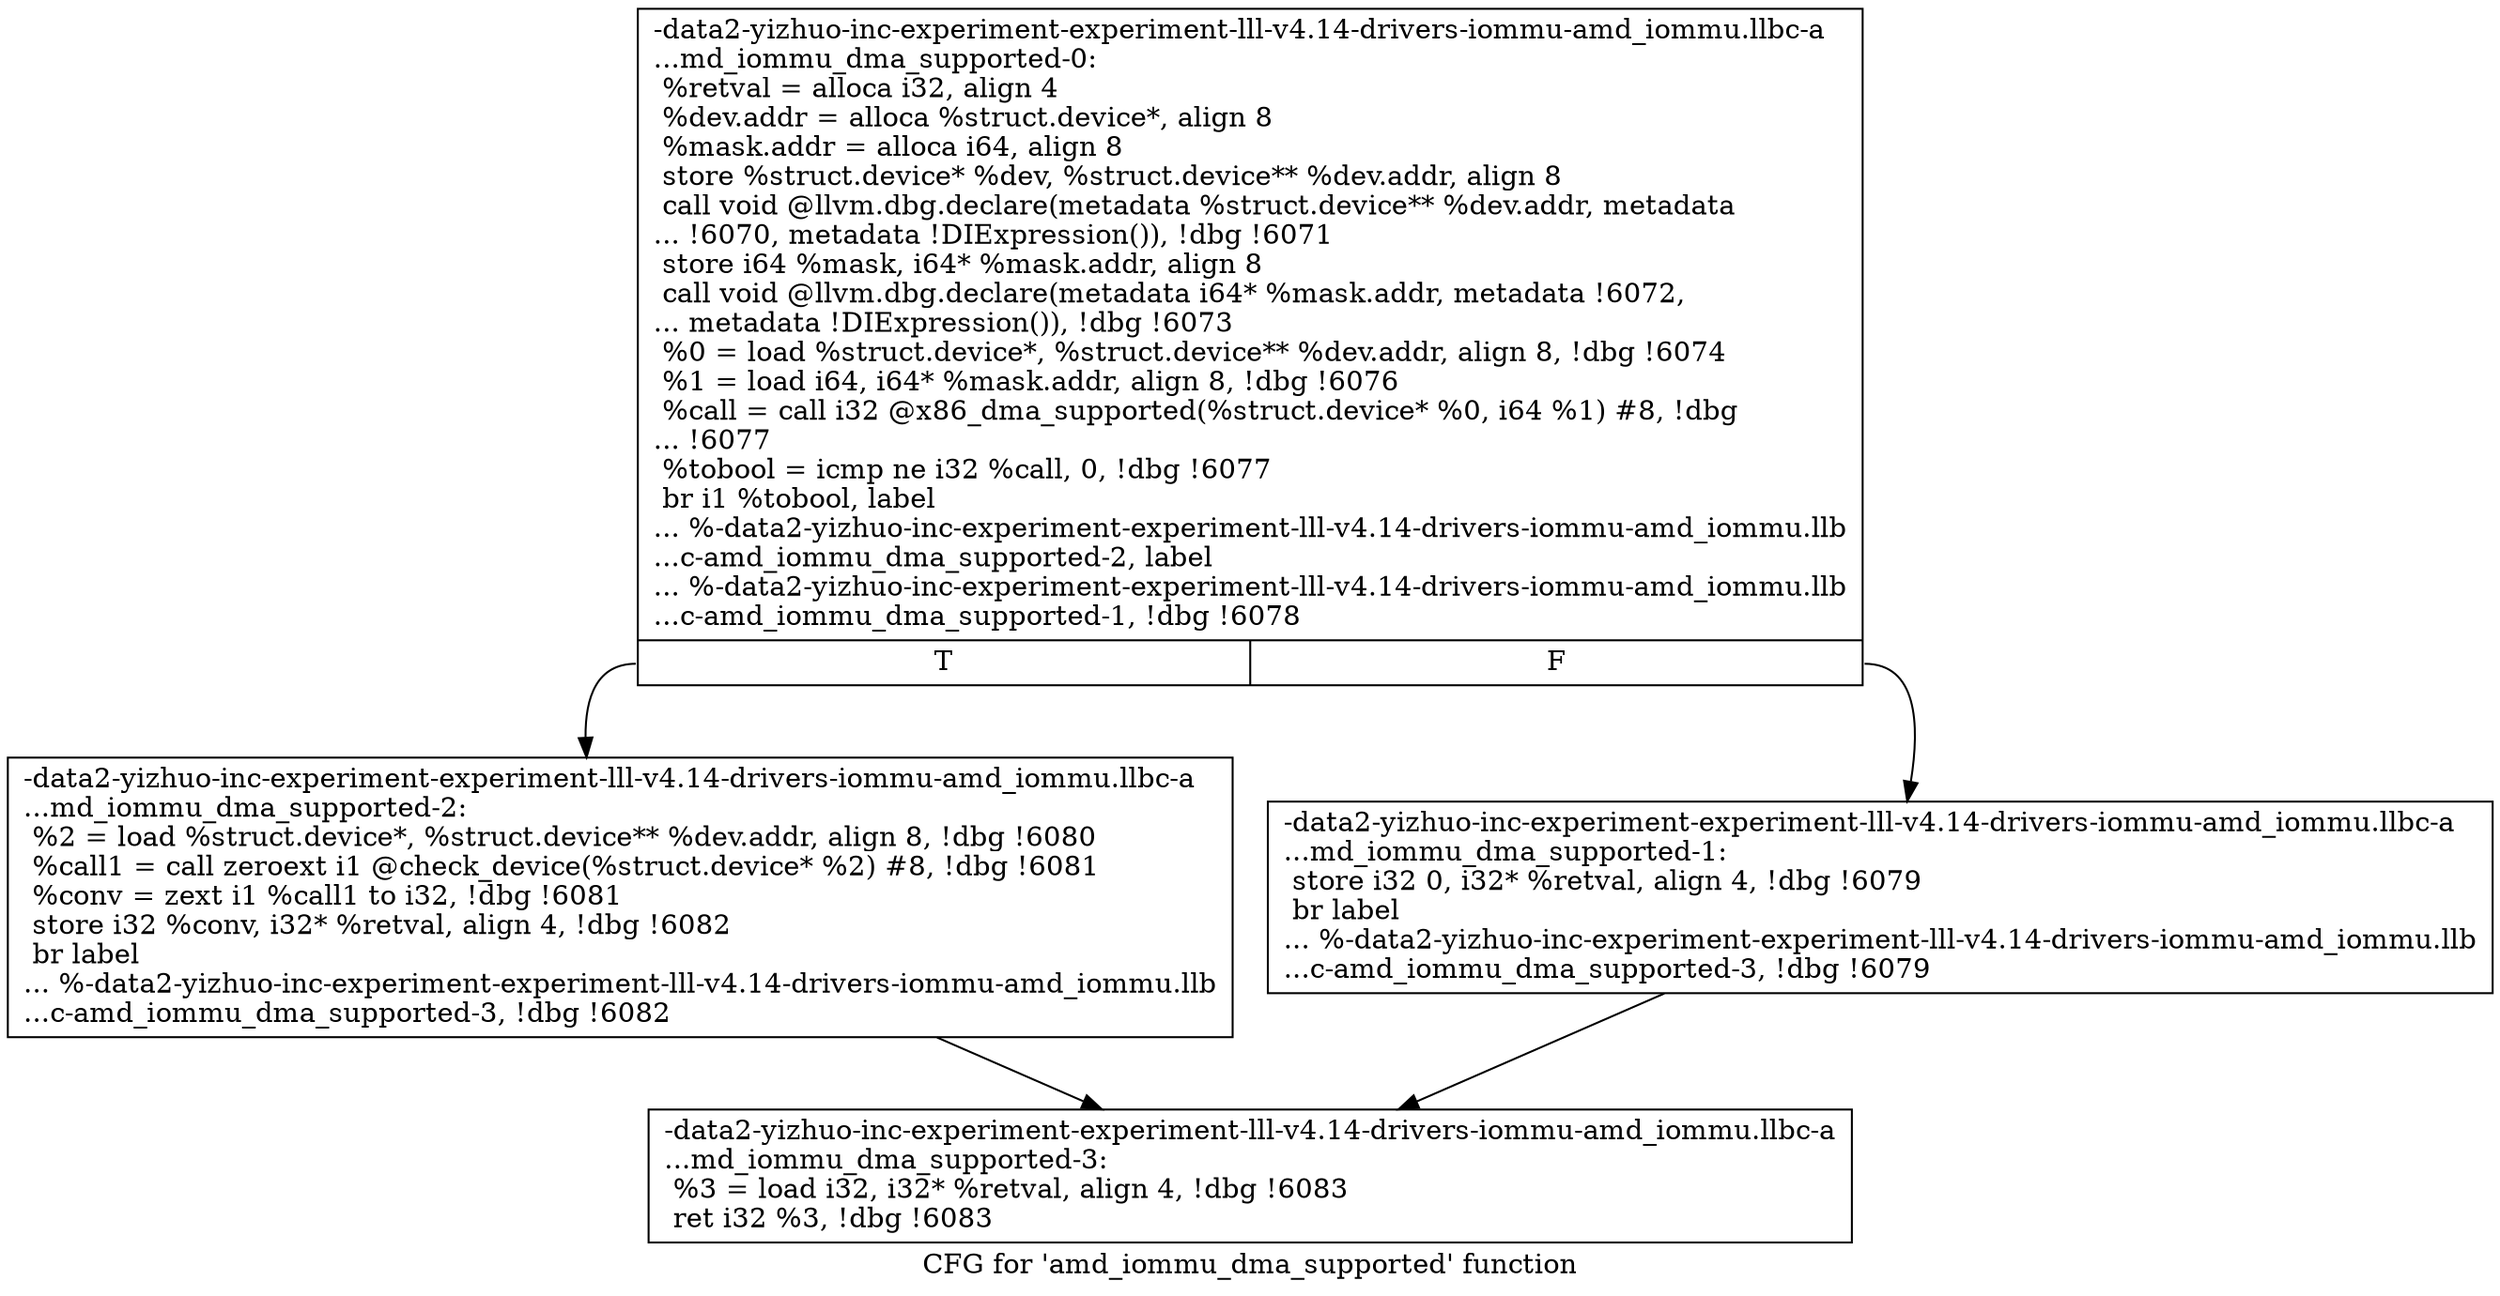 digraph "CFG for 'amd_iommu_dma_supported' function" {
	label="CFG for 'amd_iommu_dma_supported' function";

	Node0x561b949494e0 [shape=record,label="{-data2-yizhuo-inc-experiment-experiment-lll-v4.14-drivers-iommu-amd_iommu.llbc-a\l...md_iommu_dma_supported-0:\l  %retval = alloca i32, align 4\l  %dev.addr = alloca %struct.device*, align 8\l  %mask.addr = alloca i64, align 8\l  store %struct.device* %dev, %struct.device** %dev.addr, align 8\l  call void @llvm.dbg.declare(metadata %struct.device** %dev.addr, metadata\l... !6070, metadata !DIExpression()), !dbg !6071\l  store i64 %mask, i64* %mask.addr, align 8\l  call void @llvm.dbg.declare(metadata i64* %mask.addr, metadata !6072,\l... metadata !DIExpression()), !dbg !6073\l  %0 = load %struct.device*, %struct.device** %dev.addr, align 8, !dbg !6074\l  %1 = load i64, i64* %mask.addr, align 8, !dbg !6076\l  %call = call i32 @x86_dma_supported(%struct.device* %0, i64 %1) #8, !dbg\l... !6077\l  %tobool = icmp ne i32 %call, 0, !dbg !6077\l  br i1 %tobool, label\l... %-data2-yizhuo-inc-experiment-experiment-lll-v4.14-drivers-iommu-amd_iommu.llb\l...c-amd_iommu_dma_supported-2, label\l... %-data2-yizhuo-inc-experiment-experiment-lll-v4.14-drivers-iommu-amd_iommu.llb\l...c-amd_iommu_dma_supported-1, !dbg !6078\l|{<s0>T|<s1>F}}"];
	Node0x561b949494e0:s0 -> Node0x561b9494a4b0;
	Node0x561b949494e0:s1 -> Node0x561b9494a460;
	Node0x561b9494a460 [shape=record,label="{-data2-yizhuo-inc-experiment-experiment-lll-v4.14-drivers-iommu-amd_iommu.llbc-a\l...md_iommu_dma_supported-1: \l  store i32 0, i32* %retval, align 4, !dbg !6079\l  br label\l... %-data2-yizhuo-inc-experiment-experiment-lll-v4.14-drivers-iommu-amd_iommu.llb\l...c-amd_iommu_dma_supported-3, !dbg !6079\l}"];
	Node0x561b9494a460 -> Node0x561b9494a500;
	Node0x561b9494a4b0 [shape=record,label="{-data2-yizhuo-inc-experiment-experiment-lll-v4.14-drivers-iommu-amd_iommu.llbc-a\l...md_iommu_dma_supported-2: \l  %2 = load %struct.device*, %struct.device** %dev.addr, align 8, !dbg !6080\l  %call1 = call zeroext i1 @check_device(%struct.device* %2) #8, !dbg !6081\l  %conv = zext i1 %call1 to i32, !dbg !6081\l  store i32 %conv, i32* %retval, align 4, !dbg !6082\l  br label\l... %-data2-yizhuo-inc-experiment-experiment-lll-v4.14-drivers-iommu-amd_iommu.llb\l...c-amd_iommu_dma_supported-3, !dbg !6082\l}"];
	Node0x561b9494a4b0 -> Node0x561b9494a500;
	Node0x561b9494a500 [shape=record,label="{-data2-yizhuo-inc-experiment-experiment-lll-v4.14-drivers-iommu-amd_iommu.llbc-a\l...md_iommu_dma_supported-3: \l  %3 = load i32, i32* %retval, align 4, !dbg !6083\l  ret i32 %3, !dbg !6083\l}"];
}
